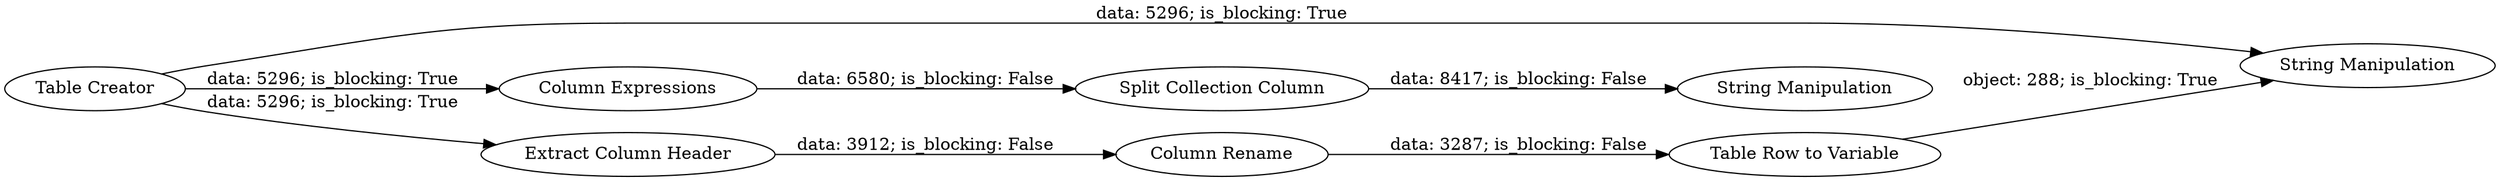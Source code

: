 digraph {
	"1303419451734748449_2" [label="String Manipulation"]
	"1303419451734748449_1" [label="Table Creator"]
	"1303419451734748449_4" [label="Column Expressions"]
	"1303419451734748449_7" [label="Table Row to Variable"]
	"1303419451734748449_9" [label="String Manipulation"]
	"1303419451734748449_5" [label="Split Collection Column"]
	"1303419451734748449_6" [label="Extract Column Header"]
	"1303419451734748449_8" [label="Column Rename"]
	"1303419451734748449_4" -> "1303419451734748449_5" [label="data: 6580; is_blocking: False"]
	"1303419451734748449_5" -> "1303419451734748449_9" [label="data: 8417; is_blocking: False"]
	"1303419451734748449_1" -> "1303419451734748449_6" [label="data: 5296; is_blocking: True"]
	"1303419451734748449_1" -> "1303419451734748449_4" [label="data: 5296; is_blocking: True"]
	"1303419451734748449_6" -> "1303419451734748449_8" [label="data: 3912; is_blocking: False"]
	"1303419451734748449_8" -> "1303419451734748449_7" [label="data: 3287; is_blocking: False"]
	"1303419451734748449_1" -> "1303419451734748449_2" [label="data: 5296; is_blocking: True"]
	"1303419451734748449_7" -> "1303419451734748449_2" [label="object: 288; is_blocking: True"]
	rankdir=LR
}
